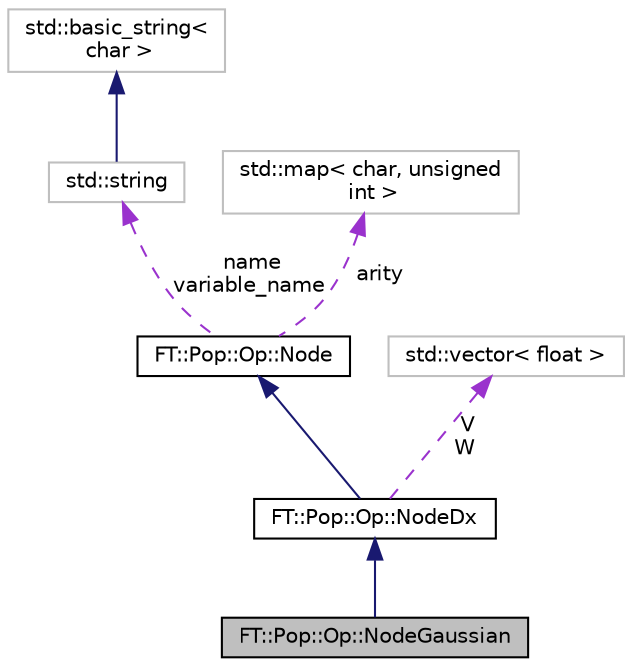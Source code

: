 digraph "FT::Pop::Op::NodeGaussian"
{
 // LATEX_PDF_SIZE
  edge [fontname="Helvetica",fontsize="10",labelfontname="Helvetica",labelfontsize="10"];
  node [fontname="Helvetica",fontsize="10",shape=record];
  Node1 [label="FT::Pop::Op::NodeGaussian",height=0.2,width=0.4,color="black", fillcolor="grey75", style="filled", fontcolor="black",tooltip=" "];
  Node2 -> Node1 [dir="back",color="midnightblue",fontsize="10",style="solid",fontname="Helvetica"];
  Node2 [label="FT::Pop::Op::NodeDx",height=0.2,width=0.4,color="black", fillcolor="white", style="filled",URL="$d5/ddc/classFT_1_1Pop_1_1Op_1_1NodeDx.html",tooltip=" "];
  Node3 -> Node2 [dir="back",color="midnightblue",fontsize="10",style="solid",fontname="Helvetica"];
  Node3 [label="FT::Pop::Op::Node",height=0.2,width=0.4,color="black", fillcolor="white", style="filled",URL="$d2/dfb/classFT_1_1Pop_1_1Op_1_1Node.html",tooltip="Represents nodes in a program."];
  Node4 -> Node3 [dir="back",color="darkorchid3",fontsize="10",style="dashed",label=" name\nvariable_name" ,fontname="Helvetica"];
  Node4 [label="std::string",height=0.2,width=0.4,color="grey75", fillcolor="white", style="filled",tooltip="STL class."];
  Node5 -> Node4 [dir="back",color="midnightblue",fontsize="10",style="solid",fontname="Helvetica"];
  Node5 [label="std::basic_string\<\l char \>",height=0.2,width=0.4,color="grey75", fillcolor="white", style="filled",tooltip="STL class."];
  Node6 -> Node3 [dir="back",color="darkorchid3",fontsize="10",style="dashed",label=" arity" ,fontname="Helvetica"];
  Node6 [label="std::map\< char, unsigned\l int \>",height=0.2,width=0.4,color="grey75", fillcolor="white", style="filled",tooltip=" "];
  Node7 -> Node2 [dir="back",color="darkorchid3",fontsize="10",style="dashed",label=" V\nW" ,fontname="Helvetica"];
  Node7 [label="std::vector\< float \>",height=0.2,width=0.4,color="grey75", fillcolor="white", style="filled",tooltip=" "];
}
